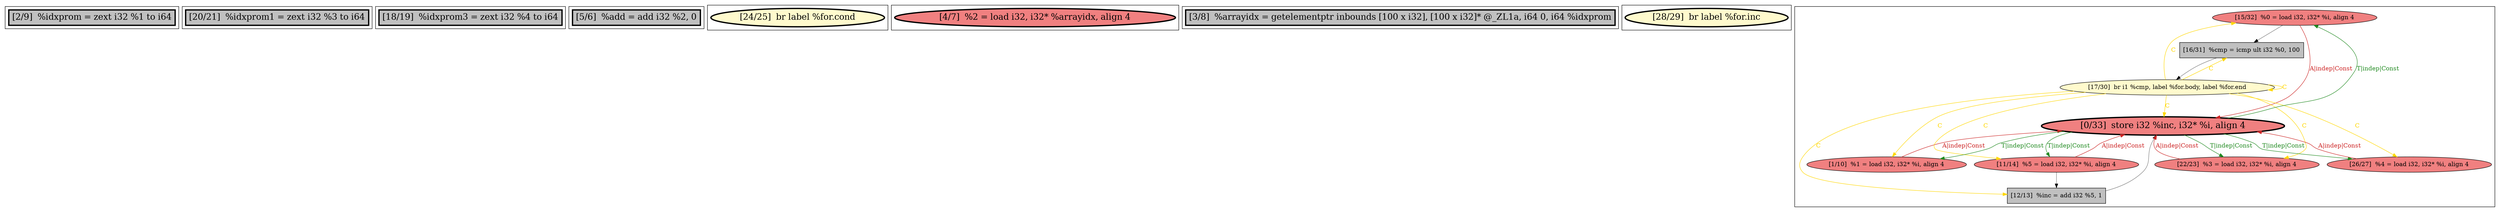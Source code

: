 
digraph G {





subgraph cluster8 {


node580 [penwidth=3.0,fontsize=20,fillcolor=grey,label="[2/9]  %idxprom = zext i32 %1 to i64",shape=rectangle,style=filled ]



}

subgraph cluster7 {


node579 [penwidth=3.0,fontsize=20,fillcolor=grey,label="[20/21]  %idxprom1 = zext i32 %3 to i64",shape=rectangle,style=filled ]



}

subgraph cluster6 {


node578 [penwidth=3.0,fontsize=20,fillcolor=grey,label="[18/19]  %idxprom3 = zext i32 %4 to i64",shape=rectangle,style=filled ]



}

subgraph cluster0 {


node564 [penwidth=3.0,fontsize=20,fillcolor=grey,label="[5/6]  %add = add i32 %2, 0",shape=rectangle,style=filled ]



}

subgraph cluster5 {


node577 [penwidth=3.0,fontsize=20,fillcolor=lemonchiffon,label="[24/25]  br label %for.cond",shape=ellipse,style=filled ]



}

subgraph cluster1 {


node565 [penwidth=3.0,fontsize=20,fillcolor=lightcoral,label="[4/7]  %2 = load i32, i32* %arrayidx, align 4",shape=ellipse,style=filled ]



}

subgraph cluster2 {


node566 [penwidth=3.0,fontsize=20,fillcolor=grey,label="[3/8]  %arrayidx = getelementptr inbounds [100 x i32], [100 x i32]* @_ZL1a, i64 0, i64 %idxprom",shape=rectangle,style=filled ]



}

subgraph cluster3 {


node567 [penwidth=3.0,fontsize=20,fillcolor=lemonchiffon,label="[28/29]  br label %for.inc",shape=ellipse,style=filled ]



}

subgraph cluster4 {


node576 [fillcolor=lightcoral,label="[15/32]  %0 = load i32, i32* %i, align 4",shape=ellipse,style=filled ]
node575 [fillcolor=lightcoral,label="[1/10]  %1 = load i32, i32* %i, align 4",shape=ellipse,style=filled ]
node574 [fillcolor=lightcoral,label="[11/14]  %5 = load i32, i32* %i, align 4",shape=ellipse,style=filled ]
node568 [fillcolor=grey,label="[12/13]  %inc = add i32 %5, 1",shape=rectangle,style=filled ]
node569 [fillcolor=lightcoral,label="[22/23]  %3 = load i32, i32* %i, align 4",shape=ellipse,style=filled ]
node571 [fillcolor=lemonchiffon,label="[17/30]  br i1 %cmp, label %for.body, label %for.end",shape=ellipse,style=filled ]
node570 [penwidth=3.0,fontsize=20,fillcolor=lightcoral,label="[0/33]  store i32 %inc, i32* %i, align 4",shape=ellipse,style=filled ]
node572 [fillcolor=lightcoral,label="[26/27]  %4 = load i32, i32* %i, align 4",shape=ellipse,style=filled ]
node573 [fillcolor=grey,label="[16/31]  %cmp = icmp ult i32 %0, 100",shape=rectangle,style=filled ]

node571->node575 [style=solid,color=gold,label="C",penwidth=1.0,fontcolor=gold ]
node571->node574 [style=solid,color=gold,label="C",penwidth=1.0,fontcolor=gold ]
node571->node568 [style=solid,color=gold,label="C",penwidth=1.0,fontcolor=gold ]
node571->node572 [style=solid,color=gold,label="C",penwidth=1.0,fontcolor=gold ]
node570->node569 [style=solid,color=forestgreen,label="T|indep|Const",penwidth=1.0,fontcolor=forestgreen ]
node571->node569 [style=solid,color=gold,label="C",penwidth=1.0,fontcolor=gold ]
node570->node575 [style=solid,color=forestgreen,label="T|indep|Const",penwidth=1.0,fontcolor=forestgreen ]
node574->node570 [style=solid,color=firebrick3,label="A|indep|Const",penwidth=1.0,fontcolor=firebrick3 ]
node575->node570 [style=solid,color=firebrick3,label="A|indep|Const",penwidth=1.0,fontcolor=firebrick3 ]
node576->node573 [style=solid,color=black,label="",penwidth=0.5,fontcolor=black ]
node571->node573 [style=solid,color=gold,label="C",penwidth=1.0,fontcolor=gold ]
node572->node570 [style=solid,color=firebrick3,label="A|indep|Const",penwidth=1.0,fontcolor=firebrick3 ]
node569->node570 [style=solid,color=firebrick3,label="A|indep|Const",penwidth=1.0,fontcolor=firebrick3 ]
node571->node570 [style=solid,color=gold,label="C",penwidth=1.0,fontcolor=gold ]
node574->node568 [style=solid,color=black,label="",penwidth=0.5,fontcolor=black ]
node573->node571 [style=solid,color=black,label="",penwidth=0.5,fontcolor=black ]
node568->node570 [style=solid,color=black,label="",penwidth=0.5,fontcolor=black ]
node570->node574 [style=solid,color=forestgreen,label="T|indep|Const",penwidth=1.0,fontcolor=forestgreen ]
node570->node572 [style=solid,color=forestgreen,label="T|indep|Const",penwidth=1.0,fontcolor=forestgreen ]
node571->node576 [style=solid,color=gold,label="C",penwidth=1.0,fontcolor=gold ]
node576->node570 [style=solid,color=firebrick3,label="A|indep|Const",penwidth=1.0,fontcolor=firebrick3 ]
node570->node576 [style=solid,color=forestgreen,label="T|indep|Const",penwidth=1.0,fontcolor=forestgreen ]
node571->node571 [style=solid,color=gold,label="C",penwidth=1.0,fontcolor=gold ]


}

}
